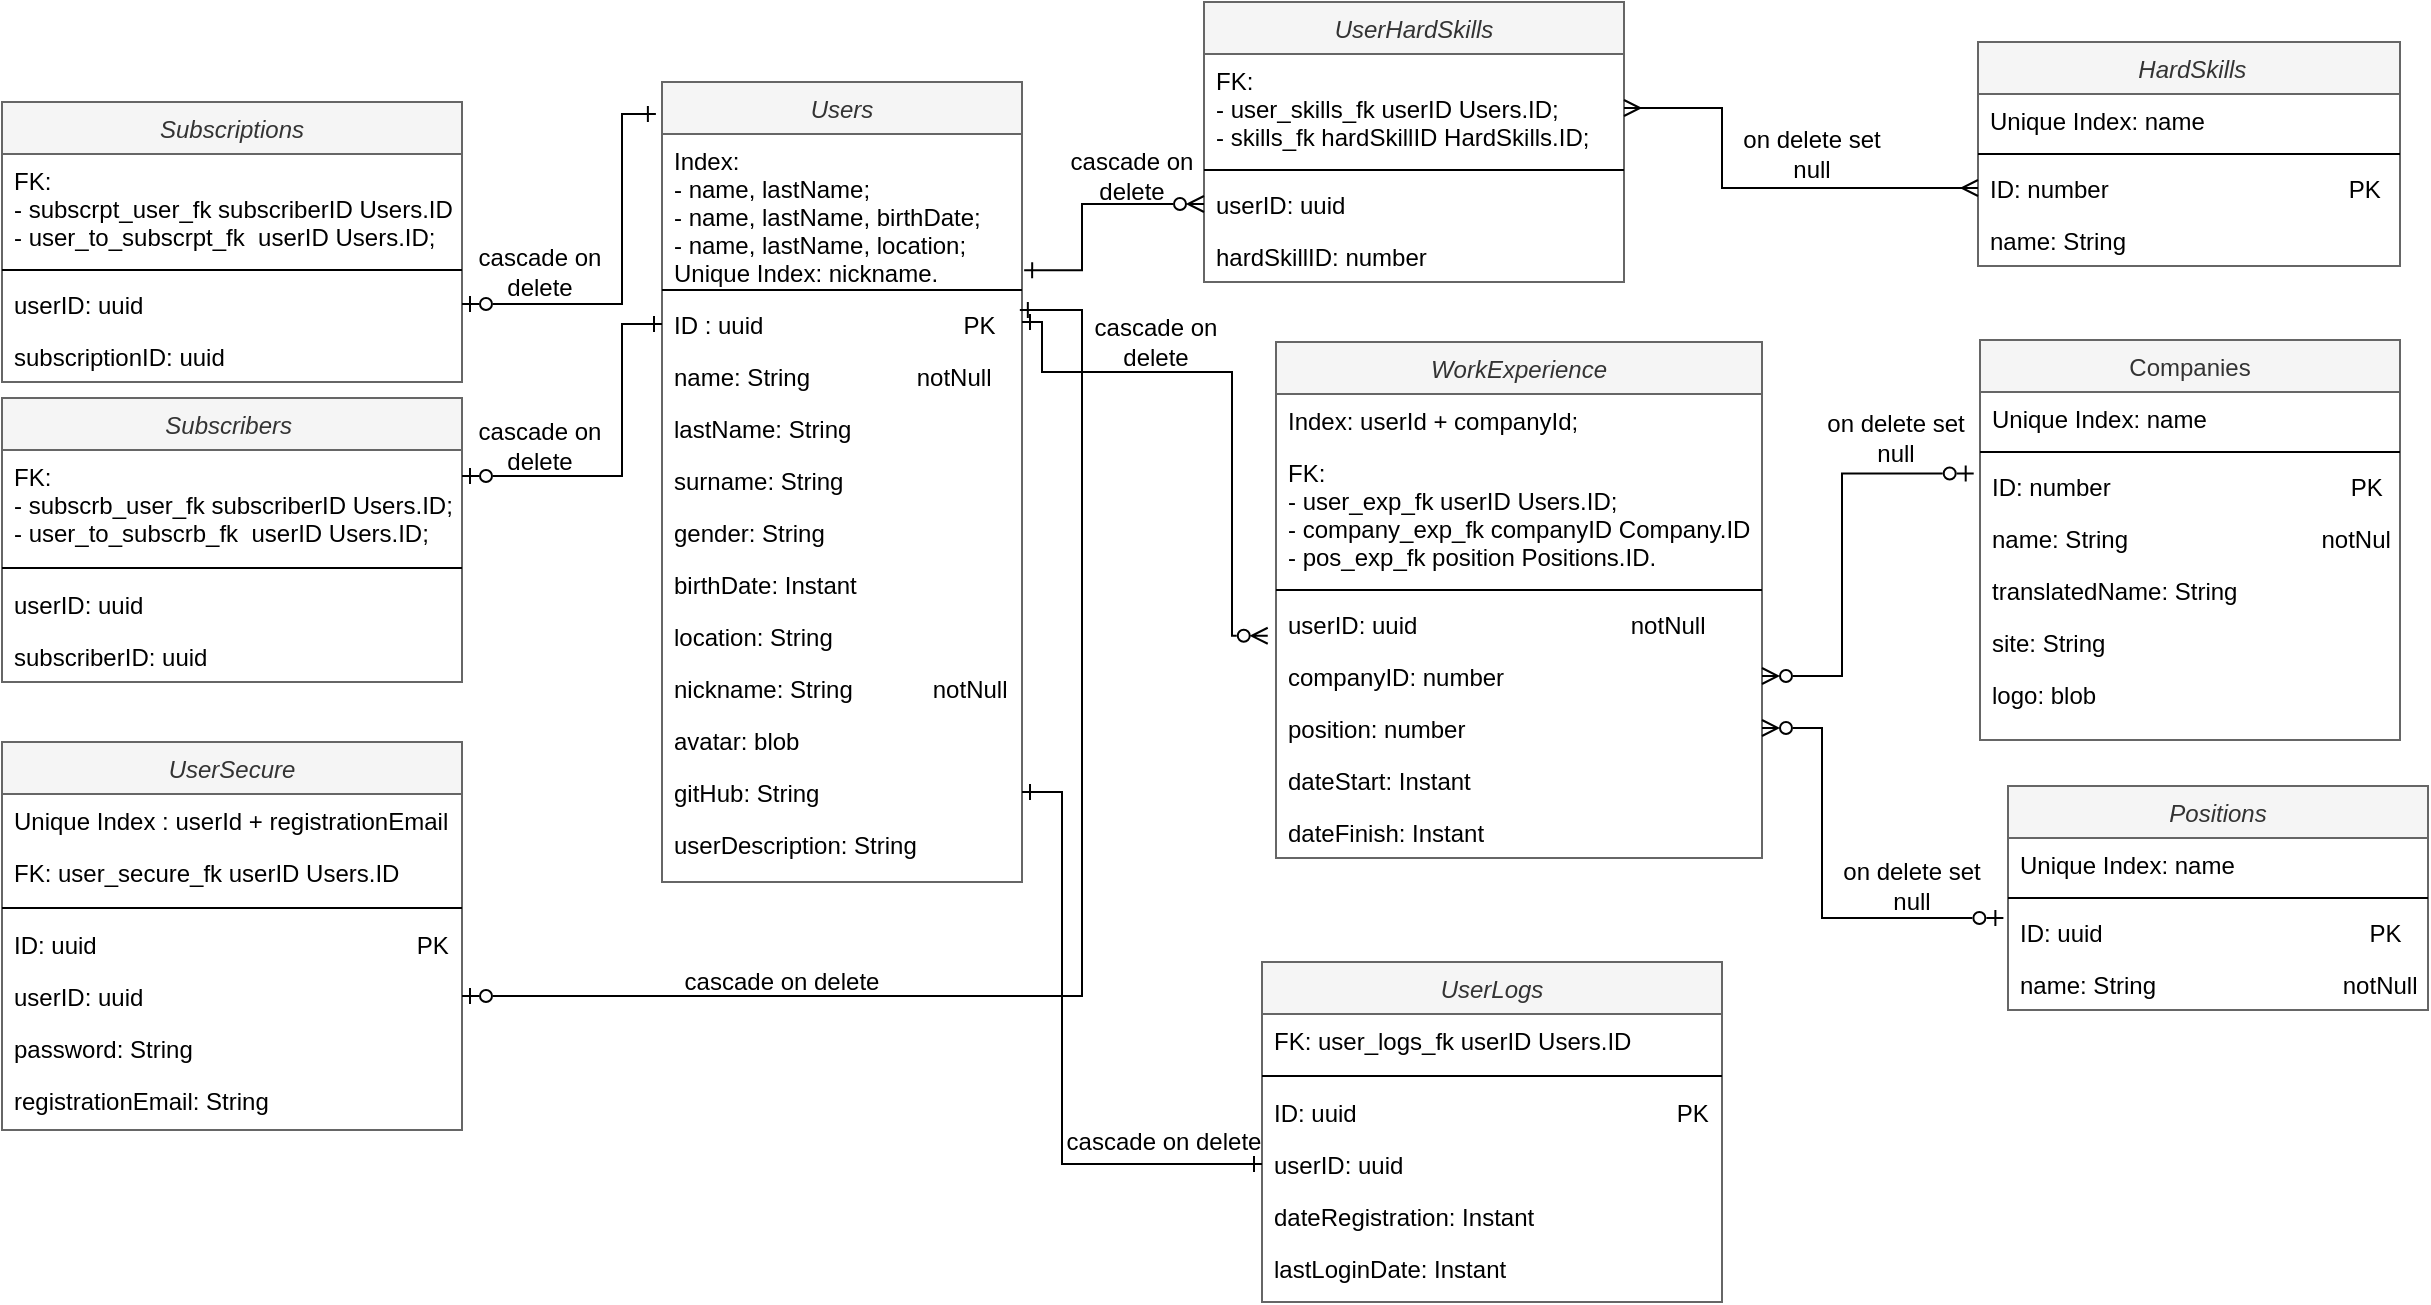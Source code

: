 <mxfile version="21.2.8" type="device">
  <diagram id="C5RBs43oDa-KdzZeNtuy" name="Page-1">
    <mxGraphModel dx="2620" dy="1134" grid="1" gridSize="10" guides="1" tooltips="1" connect="1" arrows="1" fold="1" page="1" pageScale="1" pageWidth="827" pageHeight="1169" math="0" shadow="0">
      <root>
        <mxCell id="WIyWlLk6GJQsqaUBKTNV-0" />
        <mxCell id="WIyWlLk6GJQsqaUBKTNV-1" parent="WIyWlLk6GJQsqaUBKTNV-0" />
        <mxCell id="zkfFHV4jXpPFQw0GAbJ--0" value="Users" style="swimlane;fontStyle=2;align=center;verticalAlign=top;childLayout=stackLayout;horizontal=1;startSize=26;horizontalStack=0;resizeParent=1;resizeLast=0;collapsible=1;marginBottom=0;rounded=0;shadow=0;strokeWidth=1;fillColor=#f5f5f5;strokeColor=#666666;fontColor=#333333;" parent="WIyWlLk6GJQsqaUBKTNV-1" vertex="1">
          <mxGeometry x="220" y="120" width="180" height="400" as="geometry">
            <mxRectangle x="230" y="140" width="160" height="26" as="alternateBounds" />
          </mxGeometry>
        </mxCell>
        <mxCell id="YTB4qI9JWVfDAvAxkfLr-93" value="Index: &#xa;- name, lastName;&#xa;- name, lastName, birthDate;&#xa;- name, lastName, location;&#xa;Unique Index: nickname.&#xa;" style="text;align=left;verticalAlign=top;spacingLeft=4;spacingRight=4;overflow=hidden;rotatable=0;points=[[0,0.5],[1,0.5]];portConstraint=eastwest;" parent="zkfFHV4jXpPFQw0GAbJ--0" vertex="1">
          <mxGeometry y="26" width="180" height="74" as="geometry" />
        </mxCell>
        <mxCell id="YTB4qI9JWVfDAvAxkfLr-186" value="" style="line;html=1;strokeWidth=1;align=left;verticalAlign=middle;spacingTop=-1;spacingLeft=3;spacingRight=3;rotatable=0;labelPosition=right;points=[];portConstraint=eastwest;strokeColor=#000000;" parent="zkfFHV4jXpPFQw0GAbJ--0" vertex="1">
          <mxGeometry y="100" width="180" height="8" as="geometry" />
        </mxCell>
        <mxCell id="3ay7X1RdriWh_QPYs4lu-13" value="ID : uuid                              PK" style="text;align=left;verticalAlign=top;spacingLeft=4;spacingRight=4;overflow=hidden;rotatable=0;points=[[0,0.5],[1,0.5]];portConstraint=eastwest;" vertex="1" parent="zkfFHV4jXpPFQw0GAbJ--0">
          <mxGeometry y="108" width="180" height="26" as="geometry" />
        </mxCell>
        <mxCell id="3ay7X1RdriWh_QPYs4lu-14" value="name: String                notNull" style="text;align=left;verticalAlign=top;spacingLeft=4;spacingRight=4;overflow=hidden;rotatable=0;points=[[0,0.5],[1,0.5]];portConstraint=eastwest;rounded=0;shadow=0;html=0;" vertex="1" parent="zkfFHV4jXpPFQw0GAbJ--0">
          <mxGeometry y="134" width="180" height="26" as="geometry" />
        </mxCell>
        <mxCell id="3ay7X1RdriWh_QPYs4lu-15" value="lastName: String" style="text;align=left;verticalAlign=top;spacingLeft=4;spacingRight=4;overflow=hidden;rotatable=0;points=[[0,0.5],[1,0.5]];portConstraint=eastwest;rounded=0;shadow=0;html=0;" vertex="1" parent="zkfFHV4jXpPFQw0GAbJ--0">
          <mxGeometry y="160" width="180" height="26" as="geometry" />
        </mxCell>
        <mxCell id="3ay7X1RdriWh_QPYs4lu-16" value="surname: String" style="text;align=left;verticalAlign=top;spacingLeft=4;spacingRight=4;overflow=hidden;rotatable=0;points=[[0,0.5],[1,0.5]];portConstraint=eastwest;rounded=0;shadow=0;html=0;" vertex="1" parent="zkfFHV4jXpPFQw0GAbJ--0">
          <mxGeometry y="186" width="180" height="26" as="geometry" />
        </mxCell>
        <mxCell id="3ay7X1RdriWh_QPYs4lu-18" value="gender: String" style="text;align=left;verticalAlign=top;spacingLeft=4;spacingRight=4;overflow=hidden;rotatable=0;points=[[0,0.5],[1,0.5]];portConstraint=eastwest;rounded=0;shadow=0;html=0;" vertex="1" parent="zkfFHV4jXpPFQw0GAbJ--0">
          <mxGeometry y="212" width="180" height="26" as="geometry" />
        </mxCell>
        <mxCell id="3ay7X1RdriWh_QPYs4lu-19" value="birthDate: Instant" style="text;align=left;verticalAlign=top;spacingLeft=4;spacingRight=4;overflow=hidden;rotatable=0;points=[[0,0.5],[1,0.5]];portConstraint=eastwest;rounded=0;shadow=0;html=0;" vertex="1" parent="zkfFHV4jXpPFQw0GAbJ--0">
          <mxGeometry y="238" width="180" height="26" as="geometry" />
        </mxCell>
        <mxCell id="3ay7X1RdriWh_QPYs4lu-20" value="location: String" style="text;align=left;verticalAlign=top;spacingLeft=4;spacingRight=4;overflow=hidden;rotatable=0;points=[[0,0.5],[1,0.5]];portConstraint=eastwest;rounded=0;shadow=0;html=0;" vertex="1" parent="zkfFHV4jXpPFQw0GAbJ--0">
          <mxGeometry y="264" width="180" height="26" as="geometry" />
        </mxCell>
        <mxCell id="3ay7X1RdriWh_QPYs4lu-17" value="nickname: String            notNull" style="text;align=left;verticalAlign=top;spacingLeft=4;spacingRight=4;overflow=hidden;rotatable=0;points=[[0,0.5],[1,0.5]];portConstraint=eastwest;rounded=0;shadow=0;html=0;" vertex="1" parent="zkfFHV4jXpPFQw0GAbJ--0">
          <mxGeometry y="290" width="180" height="26" as="geometry" />
        </mxCell>
        <mxCell id="3ay7X1RdriWh_QPYs4lu-21" value="avatar: blob" style="text;align=left;verticalAlign=top;spacingLeft=4;spacingRight=4;overflow=hidden;rotatable=0;points=[[0,0.5],[1,0.5]];portConstraint=eastwest;rounded=0;shadow=0;html=0;" vertex="1" parent="zkfFHV4jXpPFQw0GAbJ--0">
          <mxGeometry y="316" width="180" height="26" as="geometry" />
        </mxCell>
        <mxCell id="3ay7X1RdriWh_QPYs4lu-23" value="gitHub: String" style="text;align=left;verticalAlign=top;spacingLeft=4;spacingRight=4;overflow=hidden;rotatable=0;points=[[0,0.5],[1,0.5]];portConstraint=eastwest;rounded=0;shadow=0;html=0;" vertex="1" parent="zkfFHV4jXpPFQw0GAbJ--0">
          <mxGeometry y="342" width="180" height="26" as="geometry" />
        </mxCell>
        <mxCell id="3ay7X1RdriWh_QPYs4lu-22" value="userDescription: String" style="text;align=left;verticalAlign=top;spacingLeft=4;spacingRight=4;overflow=hidden;rotatable=0;points=[[0,0.5],[1,0.5]];portConstraint=eastwest;rounded=0;shadow=0;html=0;" vertex="1" parent="zkfFHV4jXpPFQw0GAbJ--0">
          <mxGeometry y="368" width="180" height="26" as="geometry" />
        </mxCell>
        <mxCell id="YTB4qI9JWVfDAvAxkfLr-39" value="Subscriptions" style="swimlane;fontStyle=2;align=center;verticalAlign=top;childLayout=stackLayout;horizontal=1;startSize=26;horizontalStack=0;resizeParent=1;resizeLast=0;collapsible=1;marginBottom=0;rounded=0;shadow=0;strokeWidth=1;fillColor=#f5f5f5;strokeColor=#666666;fontColor=#333333;" parent="WIyWlLk6GJQsqaUBKTNV-1" vertex="1">
          <mxGeometry x="-110" y="130" width="230" height="140" as="geometry">
            <mxRectangle x="510" y="364" width="160" height="26" as="alternateBounds" />
          </mxGeometry>
        </mxCell>
        <mxCell id="3ay7X1RdriWh_QPYs4lu-24" value="FK:&#xa;- subscrpt_user_fk subscriberID Users.ID;&#xa;- user_to_subscrpt_fk  userID Users.ID;&#xa; " style="text;align=left;verticalAlign=top;spacingLeft=4;spacingRight=4;overflow=hidden;rotatable=0;points=[[0,0.5],[1,0.5]];portConstraint=eastwest;" vertex="1" parent="YTB4qI9JWVfDAvAxkfLr-39">
          <mxGeometry y="26" width="230" height="54" as="geometry" />
        </mxCell>
        <mxCell id="YTB4qI9JWVfDAvAxkfLr-43" value="" style="line;html=1;strokeWidth=1;align=left;verticalAlign=middle;spacingTop=-1;spacingLeft=3;spacingRight=3;rotatable=0;labelPosition=right;points=[];portConstraint=eastwest;" parent="YTB4qI9JWVfDAvAxkfLr-39" vertex="1">
          <mxGeometry y="80" width="230" height="8" as="geometry" />
        </mxCell>
        <mxCell id="YTB4qI9JWVfDAvAxkfLr-40" value="userID: uuid" style="text;align=left;verticalAlign=top;spacingLeft=4;spacingRight=4;overflow=hidden;rotatable=0;points=[[0,0.5],[1,0.5]];portConstraint=eastwest;rounded=0;shadow=0;html=0;" parent="YTB4qI9JWVfDAvAxkfLr-39" vertex="1">
          <mxGeometry y="88" width="230" height="26" as="geometry" />
        </mxCell>
        <mxCell id="YTB4qI9JWVfDAvAxkfLr-46" value="subscriptionID: uuid" style="text;align=left;verticalAlign=top;spacingLeft=4;spacingRight=4;overflow=hidden;rotatable=0;points=[[0,0.5],[1,0.5]];portConstraint=eastwest;rounded=0;shadow=0;html=0;" parent="YTB4qI9JWVfDAvAxkfLr-39" vertex="1">
          <mxGeometry y="114" width="230" height="26" as="geometry" />
        </mxCell>
        <mxCell id="YTB4qI9JWVfDAvAxkfLr-47" style="edgeStyle=orthogonalEdgeStyle;rounded=0;orthogonalLoop=1;jettySize=auto;html=1;endArrow=ERzeroToOne;endFill=0;startArrow=ERone;startFill=0;entryX=1;entryY=0.5;entryDx=0;entryDy=0;exitX=-0.017;exitY=0.04;exitDx=0;exitDy=0;exitPerimeter=0;" parent="WIyWlLk6GJQsqaUBKTNV-1" source="zkfFHV4jXpPFQw0GAbJ--0" target="YTB4qI9JWVfDAvAxkfLr-40" edge="1">
          <mxGeometry relative="1" as="geometry">
            <mxPoint x="140" y="270" as="sourcePoint" />
            <mxPoint x="170" y="160" as="targetPoint" />
            <Array as="points">
              <mxPoint x="200" y="136" />
              <mxPoint x="200" y="231" />
            </Array>
          </mxGeometry>
        </mxCell>
        <mxCell id="YTB4qI9JWVfDAvAxkfLr-70" value="UserHardSkills" style="swimlane;fontStyle=2;align=center;verticalAlign=top;childLayout=stackLayout;horizontal=1;startSize=26;horizontalStack=0;resizeParent=1;resizeLast=0;collapsible=1;marginBottom=0;rounded=0;shadow=0;strokeWidth=1;fillColor=#f5f5f5;strokeColor=#666666;fontColor=#333333;" parent="WIyWlLk6GJQsqaUBKTNV-1" vertex="1">
          <mxGeometry x="491" y="80" width="210" height="140" as="geometry">
            <mxRectangle x="550" y="140" width="160" height="26" as="alternateBounds" />
          </mxGeometry>
        </mxCell>
        <mxCell id="YTB4qI9JWVfDAvAxkfLr-75" value="FK: &#xa;- user_skills_fk userID Users.ID;&#xa;- skills_fk hardSkillID HardSkills.ID;" style="text;align=left;verticalAlign=top;spacingLeft=4;spacingRight=4;overflow=hidden;rotatable=0;points=[[0,0.5],[1,0.5]];portConstraint=eastwest;" parent="YTB4qI9JWVfDAvAxkfLr-70" vertex="1">
          <mxGeometry y="26" width="210" height="54" as="geometry" />
        </mxCell>
        <mxCell id="YTB4qI9JWVfDAvAxkfLr-74" value="" style="line;html=1;strokeWidth=1;align=left;verticalAlign=middle;spacingTop=-1;spacingLeft=3;spacingRight=3;rotatable=0;labelPosition=right;points=[];portConstraint=eastwest;" parent="YTB4qI9JWVfDAvAxkfLr-70" vertex="1">
          <mxGeometry y="80" width="210" height="8" as="geometry" />
        </mxCell>
        <mxCell id="YTB4qI9JWVfDAvAxkfLr-71" value="userID: uuid" style="text;align=left;verticalAlign=top;spacingLeft=4;spacingRight=4;overflow=hidden;rotatable=0;points=[[0,0.5],[1,0.5]];portConstraint=eastwest;rounded=0;shadow=0;html=0;" parent="YTB4qI9JWVfDAvAxkfLr-70" vertex="1">
          <mxGeometry y="88" width="210" height="26" as="geometry" />
        </mxCell>
        <mxCell id="YTB4qI9JWVfDAvAxkfLr-72" value="hardSkillID: number" style="text;align=left;verticalAlign=top;spacingLeft=4;spacingRight=4;overflow=hidden;rotatable=0;points=[[0,0.5],[1,0.5]];portConstraint=eastwest;rounded=0;shadow=0;html=0;" parent="YTB4qI9JWVfDAvAxkfLr-70" vertex="1">
          <mxGeometry y="114" width="210" height="26" as="geometry" />
        </mxCell>
        <mxCell id="YTB4qI9JWVfDAvAxkfLr-77" value=" HardSkills" style="swimlane;fontStyle=2;align=center;verticalAlign=top;childLayout=stackLayout;horizontal=1;startSize=26;horizontalStack=0;resizeParent=1;resizeLast=0;collapsible=1;marginBottom=0;rounded=0;shadow=0;strokeWidth=1;fillColor=#f5f5f5;strokeColor=#666666;fontColor=#333333;" parent="WIyWlLk6GJQsqaUBKTNV-1" vertex="1">
          <mxGeometry x="878" y="100" width="211" height="112" as="geometry">
            <mxRectangle x="550" y="140" width="160" height="26" as="alternateBounds" />
          </mxGeometry>
        </mxCell>
        <mxCell id="YTB4qI9JWVfDAvAxkfLr-82" value="Unique Index: name&#xa;" style="text;align=left;verticalAlign=top;spacingLeft=4;spacingRight=4;overflow=hidden;rotatable=0;points=[[0,0.5],[1,0.5]];portConstraint=eastwest;" parent="YTB4qI9JWVfDAvAxkfLr-77" vertex="1">
          <mxGeometry y="26" width="211" height="26" as="geometry" />
        </mxCell>
        <mxCell id="YTB4qI9JWVfDAvAxkfLr-81" value="" style="line;html=1;strokeWidth=1;align=left;verticalAlign=middle;spacingTop=-1;spacingLeft=3;spacingRight=3;rotatable=0;labelPosition=right;points=[];portConstraint=eastwest;" parent="YTB4qI9JWVfDAvAxkfLr-77" vertex="1">
          <mxGeometry y="52" width="211" height="8" as="geometry" />
        </mxCell>
        <mxCell id="YTB4qI9JWVfDAvAxkfLr-78" value="ID: number                                    PK" style="text;align=left;verticalAlign=top;spacingLeft=4;spacingRight=4;overflow=hidden;rotatable=0;points=[[0,0.5],[1,0.5]];portConstraint=eastwest;rounded=0;shadow=0;html=0;" parent="YTB4qI9JWVfDAvAxkfLr-77" vertex="1">
          <mxGeometry y="60" width="211" height="26" as="geometry" />
        </mxCell>
        <mxCell id="YTB4qI9JWVfDAvAxkfLr-79" value="name: String" style="text;align=left;verticalAlign=top;spacingLeft=4;spacingRight=4;overflow=hidden;rotatable=0;points=[[0,0.5],[1,0.5]];portConstraint=eastwest;rounded=0;shadow=0;html=0;" parent="YTB4qI9JWVfDAvAxkfLr-77" vertex="1">
          <mxGeometry y="86" width="211" height="26" as="geometry" />
        </mxCell>
        <mxCell id="YTB4qI9JWVfDAvAxkfLr-84" style="edgeStyle=orthogonalEdgeStyle;rounded=0;orthogonalLoop=1;jettySize=auto;html=1;endArrow=ERmany;endFill=0;startArrow=ERmany;startFill=0;exitX=0;exitY=0.5;exitDx=0;exitDy=0;entryX=1;entryY=0.5;entryDx=0;entryDy=0;" parent="WIyWlLk6GJQsqaUBKTNV-1" source="YTB4qI9JWVfDAvAxkfLr-78" target="YTB4qI9JWVfDAvAxkfLr-75" edge="1">
          <mxGeometry relative="1" as="geometry">
            <mxPoint x="690" y="110" as="targetPoint" />
            <Array as="points">
              <mxPoint x="750" y="173" />
              <mxPoint x="750" y="133" />
            </Array>
          </mxGeometry>
        </mxCell>
        <mxCell id="YTB4qI9JWVfDAvAxkfLr-86" style="edgeStyle=orthogonalEdgeStyle;rounded=0;orthogonalLoop=1;jettySize=auto;html=1;startArrow=ERzeroToMany;startFill=0;endArrow=ERone;endFill=0;exitX=0;exitY=0.5;exitDx=0;exitDy=0;entryX=1.006;entryY=0.92;entryDx=0;entryDy=0;entryPerimeter=0;" parent="WIyWlLk6GJQsqaUBKTNV-1" source="YTB4qI9JWVfDAvAxkfLr-71" target="YTB4qI9JWVfDAvAxkfLr-93" edge="1">
          <mxGeometry relative="1" as="geometry">
            <mxPoint x="460" y="210" as="sourcePoint" />
            <mxPoint x="400" y="170" as="targetPoint" />
            <Array as="points">
              <mxPoint x="430" y="181" />
              <mxPoint x="430" y="214" />
            </Array>
          </mxGeometry>
        </mxCell>
        <mxCell id="YTB4qI9JWVfDAvAxkfLr-126" value="UserSecure" style="swimlane;fontStyle=2;align=center;verticalAlign=top;childLayout=stackLayout;horizontal=1;startSize=26;horizontalStack=0;resizeParent=1;resizeLast=0;collapsible=1;marginBottom=0;rounded=0;shadow=0;strokeWidth=1;fillColor=#f5f5f5;strokeColor=#666666;fontColor=#333333;" parent="WIyWlLk6GJQsqaUBKTNV-1" vertex="1">
          <mxGeometry x="-110" y="450" width="230" height="194" as="geometry">
            <mxRectangle x="550" y="140" width="160" height="26" as="alternateBounds" />
          </mxGeometry>
        </mxCell>
        <mxCell id="3ay7X1RdriWh_QPYs4lu-12" value="Unique Index : userId + registrationEmail" style="text;align=left;verticalAlign=top;spacingLeft=4;spacingRight=4;overflow=hidden;rotatable=0;points=[[0,0.5],[1,0.5]];portConstraint=eastwest;" vertex="1" parent="YTB4qI9JWVfDAvAxkfLr-126">
          <mxGeometry y="26" width="230" height="26" as="geometry" />
        </mxCell>
        <mxCell id="3ay7X1RdriWh_QPYs4lu-38" value="FK: user_secure_fk userID Users.ID" style="text;align=left;verticalAlign=top;spacingLeft=4;spacingRight=4;overflow=hidden;rotatable=0;points=[[0,0.5],[1,0.5]];portConstraint=eastwest;" vertex="1" parent="YTB4qI9JWVfDAvAxkfLr-126">
          <mxGeometry y="52" width="230" height="26" as="geometry" />
        </mxCell>
        <mxCell id="YTB4qI9JWVfDAvAxkfLr-131" value="" style="line;html=1;strokeWidth=1;align=left;verticalAlign=middle;spacingTop=-1;spacingLeft=3;spacingRight=3;rotatable=0;labelPosition=right;points=[];portConstraint=eastwest;" parent="YTB4qI9JWVfDAvAxkfLr-126" vertex="1">
          <mxGeometry y="78" width="230" height="10" as="geometry" />
        </mxCell>
        <mxCell id="3ay7X1RdriWh_QPYs4lu-8" value="ID: uuid                                                PK" style="text;align=left;verticalAlign=top;spacingLeft=4;spacingRight=4;overflow=hidden;rotatable=0;points=[[0,0.5],[1,0.5]];portConstraint=eastwest;rounded=0;shadow=0;html=0;" vertex="1" parent="YTB4qI9JWVfDAvAxkfLr-126">
          <mxGeometry y="88" width="230" height="26" as="geometry" />
        </mxCell>
        <mxCell id="3ay7X1RdriWh_QPYs4lu-9" value="userID: uuid" style="text;align=left;verticalAlign=top;spacingLeft=4;spacingRight=4;overflow=hidden;rotatable=0;points=[[0,0.5],[1,0.5]];portConstraint=eastwest;rounded=0;shadow=0;html=0;" vertex="1" parent="YTB4qI9JWVfDAvAxkfLr-126">
          <mxGeometry y="114" width="230" height="26" as="geometry" />
        </mxCell>
        <mxCell id="3ay7X1RdriWh_QPYs4lu-11" value="password: String" style="text;align=left;verticalAlign=top;spacingLeft=4;spacingRight=4;overflow=hidden;rotatable=0;points=[[0,0.5],[1,0.5]];portConstraint=eastwest;rounded=0;shadow=0;html=0;" vertex="1" parent="YTB4qI9JWVfDAvAxkfLr-126">
          <mxGeometry y="140" width="230" height="26" as="geometry" />
        </mxCell>
        <mxCell id="3ay7X1RdriWh_QPYs4lu-10" value="registrationEmail: String" style="text;align=left;verticalAlign=top;spacingLeft=4;spacingRight=4;overflow=hidden;rotatable=0;points=[[0,0.5],[1,0.5]];portConstraint=eastwest;rounded=0;shadow=0;html=0;" vertex="1" parent="YTB4qI9JWVfDAvAxkfLr-126">
          <mxGeometry y="166" width="230" height="26" as="geometry" />
        </mxCell>
        <mxCell id="YTB4qI9JWVfDAvAxkfLr-136" style="edgeStyle=orthogonalEdgeStyle;rounded=0;orthogonalLoop=1;jettySize=auto;html=1;endArrow=ERzeroToOne;endFill=0;startArrow=ERone;startFill=0;exitX=0.994;exitY=0.231;exitDx=0;exitDy=0;exitPerimeter=0;entryX=1;entryY=0.5;entryDx=0;entryDy=0;" parent="WIyWlLk6GJQsqaUBKTNV-1" source="3ay7X1RdriWh_QPYs4lu-13" target="3ay7X1RdriWh_QPYs4lu-9" edge="1">
          <mxGeometry relative="1" as="geometry">
            <mxPoint x="216.4" y="166.592" as="sourcePoint" />
            <mxPoint x="380" y="700" as="targetPoint" />
            <Array as="points">
              <mxPoint x="430" y="234" />
              <mxPoint x="430" y="577" />
            </Array>
          </mxGeometry>
        </mxCell>
        <mxCell id="YTB4qI9JWVfDAvAxkfLr-139" value="Companies" style="swimlane;fontStyle=0;align=center;verticalAlign=top;childLayout=stackLayout;horizontal=1;startSize=26;horizontalStack=0;resizeParent=1;resizeLast=0;collapsible=1;marginBottom=0;rounded=0;shadow=0;strokeWidth=1;fillColor=#f5f5f5;strokeColor=#666666;fontColor=#333333;" parent="WIyWlLk6GJQsqaUBKTNV-1" vertex="1">
          <mxGeometry x="879" y="249" width="210" height="200" as="geometry">
            <mxRectangle x="550" y="140" width="160" height="26" as="alternateBounds" />
          </mxGeometry>
        </mxCell>
        <mxCell id="YTB4qI9JWVfDAvAxkfLr-143" value="Unique Index: name&#xa;" style="text;align=left;verticalAlign=top;spacingLeft=4;spacingRight=4;overflow=hidden;rotatable=0;points=[[0,0.5],[1,0.5]];portConstraint=eastwest;" parent="YTB4qI9JWVfDAvAxkfLr-139" vertex="1">
          <mxGeometry y="26" width="210" height="26" as="geometry" />
        </mxCell>
        <mxCell id="YTB4qI9JWVfDAvAxkfLr-142" value="" style="line;html=1;strokeWidth=1;align=left;verticalAlign=middle;spacingTop=-1;spacingLeft=3;spacingRight=3;rotatable=0;labelPosition=right;points=[];portConstraint=eastwest;" parent="YTB4qI9JWVfDAvAxkfLr-139" vertex="1">
          <mxGeometry y="52" width="210" height="8" as="geometry" />
        </mxCell>
        <mxCell id="YTB4qI9JWVfDAvAxkfLr-140" value="ID: number                                    PK" style="text;align=left;verticalAlign=top;spacingLeft=4;spacingRight=4;overflow=hidden;rotatable=0;points=[[0,0.5],[1,0.5]];portConstraint=eastwest;rounded=0;shadow=0;html=0;" parent="YTB4qI9JWVfDAvAxkfLr-139" vertex="1">
          <mxGeometry y="60" width="210" height="26" as="geometry" />
        </mxCell>
        <mxCell id="YTB4qI9JWVfDAvAxkfLr-145" value="name: String                             notNull" style="text;align=left;verticalAlign=top;spacingLeft=4;spacingRight=4;overflow=hidden;rotatable=0;points=[[0,0.5],[1,0.5]];portConstraint=eastwest;rounded=0;shadow=0;html=0;" parent="YTB4qI9JWVfDAvAxkfLr-139" vertex="1">
          <mxGeometry y="86" width="210" height="26" as="geometry" />
        </mxCell>
        <mxCell id="YTB4qI9JWVfDAvAxkfLr-146" value="translatedName: String" style="text;align=left;verticalAlign=top;spacingLeft=4;spacingRight=4;overflow=hidden;rotatable=0;points=[[0,0.5],[1,0.5]];portConstraint=eastwest;rounded=0;shadow=0;html=0;" parent="YTB4qI9JWVfDAvAxkfLr-139" vertex="1">
          <mxGeometry y="112" width="210" height="26" as="geometry" />
        </mxCell>
        <mxCell id="YTB4qI9JWVfDAvAxkfLr-147" value="site: String" style="text;align=left;verticalAlign=top;spacingLeft=4;spacingRight=4;overflow=hidden;rotatable=0;points=[[0,0.5],[1,0.5]];portConstraint=eastwest;rounded=0;shadow=0;html=0;" parent="YTB4qI9JWVfDAvAxkfLr-139" vertex="1">
          <mxGeometry y="138" width="210" height="26" as="geometry" />
        </mxCell>
        <mxCell id="YTB4qI9JWVfDAvAxkfLr-141" value="logo: blob" style="text;align=left;verticalAlign=top;spacingLeft=4;spacingRight=4;overflow=hidden;rotatable=0;points=[[0,0.5],[1,0.5]];portConstraint=eastwest;rounded=0;shadow=0;html=0;" parent="YTB4qI9JWVfDAvAxkfLr-139" vertex="1">
          <mxGeometry y="164" width="210" height="26" as="geometry" />
        </mxCell>
        <mxCell id="YTB4qI9JWVfDAvAxkfLr-149" value="WorkExperience" style="swimlane;fontStyle=2;align=center;verticalAlign=top;childLayout=stackLayout;horizontal=1;startSize=26;horizontalStack=0;resizeParent=1;resizeLast=0;collapsible=1;marginBottom=0;rounded=0;shadow=0;strokeWidth=1;fillColor=#f5f5f5;strokeColor=#666666;fontColor=#333333;" parent="WIyWlLk6GJQsqaUBKTNV-1" vertex="1">
          <mxGeometry x="527" y="250" width="243" height="258" as="geometry">
            <mxRectangle x="550" y="140" width="160" height="26" as="alternateBounds" />
          </mxGeometry>
        </mxCell>
        <mxCell id="YTB4qI9JWVfDAvAxkfLr-154" value="Index: userId + companyId;" style="text;align=left;verticalAlign=top;spacingLeft=4;spacingRight=4;overflow=hidden;rotatable=0;points=[[0,0.5],[1,0.5]];portConstraint=eastwest;" parent="YTB4qI9JWVfDAvAxkfLr-149" vertex="1">
          <mxGeometry y="26" width="243" height="26" as="geometry" />
        </mxCell>
        <mxCell id="YTB4qI9JWVfDAvAxkfLr-153" value="FK: &#xa;- user_exp_fk userID Users.ID;&#xa;- company_exp_fk companyID Company.ID;&#xa;- pos_exp_fk position Positions.ID." style="text;align=left;verticalAlign=top;spacingLeft=4;spacingRight=4;overflow=hidden;rotatable=0;points=[[0,0.5],[1,0.5]];portConstraint=eastwest;" parent="YTB4qI9JWVfDAvAxkfLr-149" vertex="1">
          <mxGeometry y="52" width="243" height="68" as="geometry" />
        </mxCell>
        <mxCell id="YTB4qI9JWVfDAvAxkfLr-152" value="" style="line;html=1;strokeWidth=1;align=left;verticalAlign=middle;spacingTop=-1;spacingLeft=3;spacingRight=3;rotatable=0;labelPosition=right;points=[];portConstraint=eastwest;" parent="YTB4qI9JWVfDAvAxkfLr-149" vertex="1">
          <mxGeometry y="120" width="243" height="8" as="geometry" />
        </mxCell>
        <mxCell id="YTB4qI9JWVfDAvAxkfLr-150" value="userID: uuid                                notNull" style="text;align=left;verticalAlign=top;spacingLeft=4;spacingRight=4;overflow=hidden;rotatable=0;points=[[0,0.5],[1,0.5]];portConstraint=eastwest;rounded=0;shadow=0;html=0;" parent="YTB4qI9JWVfDAvAxkfLr-149" vertex="1">
          <mxGeometry y="128" width="243" height="26" as="geometry" />
        </mxCell>
        <mxCell id="YTB4qI9JWVfDAvAxkfLr-156" value="companyID: number" style="text;align=left;verticalAlign=top;spacingLeft=4;spacingRight=4;overflow=hidden;rotatable=0;points=[[0,0.5],[1,0.5]];portConstraint=eastwest;rounded=0;shadow=0;html=0;" parent="YTB4qI9JWVfDAvAxkfLr-149" vertex="1">
          <mxGeometry y="154" width="243" height="26" as="geometry" />
        </mxCell>
        <mxCell id="YTB4qI9JWVfDAvAxkfLr-155" value="position: number" style="text;align=left;verticalAlign=top;spacingLeft=4;spacingRight=4;overflow=hidden;rotatable=0;points=[[0,0.5],[1,0.5]];portConstraint=eastwest;rounded=0;shadow=0;html=0;" parent="YTB4qI9JWVfDAvAxkfLr-149" vertex="1">
          <mxGeometry y="180" width="243" height="26" as="geometry" />
        </mxCell>
        <mxCell id="YTB4qI9JWVfDAvAxkfLr-157" value="dateStart: Instant" style="text;align=left;verticalAlign=top;spacingLeft=4;spacingRight=4;overflow=hidden;rotatable=0;points=[[0,0.5],[1,0.5]];portConstraint=eastwest;rounded=0;shadow=0;html=0;" parent="YTB4qI9JWVfDAvAxkfLr-149" vertex="1">
          <mxGeometry y="206" width="243" height="26" as="geometry" />
        </mxCell>
        <mxCell id="YTB4qI9JWVfDAvAxkfLr-167" value="dateFinish: Instant" style="text;align=left;verticalAlign=top;spacingLeft=4;spacingRight=4;overflow=hidden;rotatable=0;points=[[0,0.5],[1,0.5]];portConstraint=eastwest;rounded=0;shadow=0;html=0;" parent="YTB4qI9JWVfDAvAxkfLr-149" vertex="1">
          <mxGeometry y="232" width="243" height="26" as="geometry" />
        </mxCell>
        <mxCell id="YTB4qI9JWVfDAvAxkfLr-158" value="Positions" style="swimlane;fontStyle=2;align=center;verticalAlign=top;childLayout=stackLayout;horizontal=1;startSize=26;horizontalStack=0;resizeParent=1;resizeLast=0;collapsible=1;marginBottom=0;rounded=0;shadow=0;strokeWidth=1;fillColor=#f5f5f5;strokeColor=#666666;fontColor=#333333;" parent="WIyWlLk6GJQsqaUBKTNV-1" vertex="1">
          <mxGeometry x="893" y="472" width="210" height="112" as="geometry">
            <mxRectangle x="550" y="140" width="160" height="26" as="alternateBounds" />
          </mxGeometry>
        </mxCell>
        <mxCell id="3ay7X1RdriWh_QPYs4lu-41" value="Unique Index: name&#xa;" style="text;align=left;verticalAlign=top;spacingLeft=4;spacingRight=4;overflow=hidden;rotatable=0;points=[[0,0.5],[1,0.5]];portConstraint=eastwest;" vertex="1" parent="YTB4qI9JWVfDAvAxkfLr-158">
          <mxGeometry y="26" width="210" height="26" as="geometry" />
        </mxCell>
        <mxCell id="3ay7X1RdriWh_QPYs4lu-40" value="" style="line;html=1;strokeWidth=1;align=left;verticalAlign=middle;spacingTop=-1;spacingLeft=3;spacingRight=3;rotatable=0;labelPosition=right;points=[];portConstraint=eastwest;" vertex="1" parent="YTB4qI9JWVfDAvAxkfLr-158">
          <mxGeometry y="52" width="210" height="8" as="geometry" />
        </mxCell>
        <mxCell id="YTB4qI9JWVfDAvAxkfLr-159" value="ID: uuid                                        PK" style="text;align=left;verticalAlign=top;spacingLeft=4;spacingRight=4;overflow=hidden;rotatable=0;points=[[0,0.5],[1,0.5]];portConstraint=eastwest;rounded=0;shadow=0;html=0;" parent="YTB4qI9JWVfDAvAxkfLr-158" vertex="1">
          <mxGeometry y="60" width="210" height="26" as="geometry" />
        </mxCell>
        <mxCell id="YTB4qI9JWVfDAvAxkfLr-160" value="name: String                            notNull" style="text;align=left;verticalAlign=top;spacingLeft=4;spacingRight=4;overflow=hidden;rotatable=0;points=[[0,0.5],[1,0.5]];portConstraint=eastwest;rounded=0;shadow=0;html=0;" parent="YTB4qI9JWVfDAvAxkfLr-158" vertex="1">
          <mxGeometry y="86" width="210" height="26" as="geometry" />
        </mxCell>
        <mxCell id="YTB4qI9JWVfDAvAxkfLr-166" style="edgeStyle=orthogonalEdgeStyle;rounded=0;orthogonalLoop=1;jettySize=auto;html=1;endArrow=ERzeroToMany;endFill=0;startArrow=ERzeroToOne;startFill=0;entryX=1;entryY=0.5;entryDx=0;entryDy=0;exitX=-0.011;exitY=0.231;exitDx=0;exitDy=0;exitPerimeter=0;" parent="WIyWlLk6GJQsqaUBKTNV-1" source="YTB4qI9JWVfDAvAxkfLr-159" target="YTB4qI9JWVfDAvAxkfLr-155" edge="1">
          <mxGeometry relative="1" as="geometry">
            <mxPoint x="563" y="640" as="targetPoint" />
            <Array as="points">
              <mxPoint x="800" y="538" />
              <mxPoint x="800" y="443" />
            </Array>
          </mxGeometry>
        </mxCell>
        <mxCell id="YTB4qI9JWVfDAvAxkfLr-168" style="edgeStyle=orthogonalEdgeStyle;rounded=0;orthogonalLoop=1;jettySize=auto;html=1;entryX=1;entryY=0.5;entryDx=0;entryDy=0;endArrow=ERzeroToMany;endFill=0;startArrow=ERzeroToOne;startFill=0;exitX=-0.015;exitY=0.259;exitDx=0;exitDy=0;exitPerimeter=0;" parent="WIyWlLk6GJQsqaUBKTNV-1" source="YTB4qI9JWVfDAvAxkfLr-140" target="YTB4qI9JWVfDAvAxkfLr-156" edge="1">
          <mxGeometry relative="1" as="geometry">
            <mxPoint x="750" y="310" as="sourcePoint" />
            <Array as="points">
              <mxPoint x="810" y="316" />
              <mxPoint x="810" y="417" />
            </Array>
          </mxGeometry>
        </mxCell>
        <mxCell id="3ay7X1RdriWh_QPYs4lu-25" value="Subscribers " style="swimlane;fontStyle=2;align=center;verticalAlign=top;childLayout=stackLayout;horizontal=1;startSize=26;horizontalStack=0;resizeParent=1;resizeLast=0;collapsible=1;marginBottom=0;rounded=0;shadow=0;strokeWidth=1;fillColor=#f5f5f5;strokeColor=#666666;fontColor=#333333;" vertex="1" parent="WIyWlLk6GJQsqaUBKTNV-1">
          <mxGeometry x="-110" y="278" width="230" height="142" as="geometry">
            <mxRectangle x="510" y="364" width="160" height="26" as="alternateBounds" />
          </mxGeometry>
        </mxCell>
        <mxCell id="3ay7X1RdriWh_QPYs4lu-26" value="FK: &#xa;- subscrb_user_fk subscriberID Users.ID;&#xa;- user_to_subscrb_fk  userID Users.ID;" style="text;align=left;verticalAlign=top;spacingLeft=4;spacingRight=4;overflow=hidden;rotatable=0;points=[[0,0.5],[1,0.5]];portConstraint=eastwest;" vertex="1" parent="3ay7X1RdriWh_QPYs4lu-25">
          <mxGeometry y="26" width="230" height="54" as="geometry" />
        </mxCell>
        <mxCell id="3ay7X1RdriWh_QPYs4lu-27" value="" style="line;html=1;strokeWidth=1;align=left;verticalAlign=middle;spacingTop=-1;spacingLeft=3;spacingRight=3;rotatable=0;labelPosition=right;points=[];portConstraint=eastwest;" vertex="1" parent="3ay7X1RdriWh_QPYs4lu-25">
          <mxGeometry y="80" width="230" height="10" as="geometry" />
        </mxCell>
        <mxCell id="3ay7X1RdriWh_QPYs4lu-28" value="userID: uuid" style="text;align=left;verticalAlign=top;spacingLeft=4;spacingRight=4;overflow=hidden;rotatable=0;points=[[0,0.5],[1,0.5]];portConstraint=eastwest;rounded=0;shadow=0;html=0;" vertex="1" parent="3ay7X1RdriWh_QPYs4lu-25">
          <mxGeometry y="90" width="230" height="26" as="geometry" />
        </mxCell>
        <mxCell id="3ay7X1RdriWh_QPYs4lu-29" value="subscriberID: uuid" style="text;align=left;verticalAlign=top;spacingLeft=4;spacingRight=4;overflow=hidden;rotatable=0;points=[[0,0.5],[1,0.5]];portConstraint=eastwest;rounded=0;shadow=0;html=0;" vertex="1" parent="3ay7X1RdriWh_QPYs4lu-25">
          <mxGeometry y="116" width="230" height="26" as="geometry" />
        </mxCell>
        <mxCell id="3ay7X1RdriWh_QPYs4lu-30" style="edgeStyle=orthogonalEdgeStyle;rounded=0;orthogonalLoop=1;jettySize=auto;html=1;endArrow=ERone;endFill=0;startArrow=ERzeroToOne;startFill=0;entryX=0;entryY=0.5;entryDx=0;entryDy=0;" edge="1" parent="WIyWlLk6GJQsqaUBKTNV-1" source="3ay7X1RdriWh_QPYs4lu-26" target="3ay7X1RdriWh_QPYs4lu-13">
          <mxGeometry relative="1" as="geometry">
            <mxPoint x="170" y="380" as="targetPoint" />
            <Array as="points">
              <mxPoint x="200" y="317" />
              <mxPoint x="200" y="241" />
            </Array>
          </mxGeometry>
        </mxCell>
        <mxCell id="3ay7X1RdriWh_QPYs4lu-36" style="edgeStyle=orthogonalEdgeStyle;rounded=0;orthogonalLoop=1;jettySize=auto;html=1;endArrow=ERone;endFill=0;startArrow=ERzeroToMany;startFill=0;exitX=-0.017;exitY=0.726;exitDx=0;exitDy=0;exitPerimeter=0;" edge="1" parent="WIyWlLk6GJQsqaUBKTNV-1" source="YTB4qI9JWVfDAvAxkfLr-150">
          <mxGeometry relative="1" as="geometry">
            <mxPoint x="400" y="240" as="targetPoint" />
            <Array as="points">
              <mxPoint x="505" y="265" />
              <mxPoint x="410" y="265" />
              <mxPoint x="410" y="240" />
            </Array>
          </mxGeometry>
        </mxCell>
        <mxCell id="3ay7X1RdriWh_QPYs4lu-42" value="cascade on delete" style="text;html=1;strokeColor=none;fillColor=none;align=center;verticalAlign=middle;whiteSpace=wrap;rounded=0;" vertex="1" parent="WIyWlLk6GJQsqaUBKTNV-1">
          <mxGeometry x="220" y="555" width="120" height="30" as="geometry" />
        </mxCell>
        <mxCell id="3ay7X1RdriWh_QPYs4lu-43" value="cascade on delete" style="text;html=1;strokeColor=none;fillColor=none;align=center;verticalAlign=middle;whiteSpace=wrap;rounded=0;" vertex="1" parent="WIyWlLk6GJQsqaUBKTNV-1">
          <mxGeometry x="114" y="287" width="90" height="30" as="geometry" />
        </mxCell>
        <mxCell id="3ay7X1RdriWh_QPYs4lu-44" value="cascade on delete" style="text;html=1;strokeColor=none;fillColor=none;align=center;verticalAlign=middle;whiteSpace=wrap;rounded=0;" vertex="1" parent="WIyWlLk6GJQsqaUBKTNV-1">
          <mxGeometry x="114" y="200" width="90" height="30" as="geometry" />
        </mxCell>
        <mxCell id="3ay7X1RdriWh_QPYs4lu-45" value="cascade on delete" style="text;html=1;strokeColor=none;fillColor=none;align=center;verticalAlign=middle;whiteSpace=wrap;rounded=0;" vertex="1" parent="WIyWlLk6GJQsqaUBKTNV-1">
          <mxGeometry x="422" y="235" width="90" height="30" as="geometry" />
        </mxCell>
        <mxCell id="3ay7X1RdriWh_QPYs4lu-46" value="cascade on delete" style="text;html=1;strokeColor=none;fillColor=none;align=center;verticalAlign=middle;whiteSpace=wrap;rounded=0;" vertex="1" parent="WIyWlLk6GJQsqaUBKTNV-1">
          <mxGeometry x="410" y="152" width="90" height="30" as="geometry" />
        </mxCell>
        <mxCell id="3ay7X1RdriWh_QPYs4lu-47" value="on delete set null" style="text;html=1;strokeColor=none;fillColor=none;align=center;verticalAlign=middle;whiteSpace=wrap;rounded=0;" vertex="1" parent="WIyWlLk6GJQsqaUBKTNV-1">
          <mxGeometry x="800" y="507" width="90" height="30" as="geometry" />
        </mxCell>
        <mxCell id="3ay7X1RdriWh_QPYs4lu-48" value="on delete set null" style="text;html=1;strokeColor=none;fillColor=none;align=center;verticalAlign=middle;whiteSpace=wrap;rounded=0;" vertex="1" parent="WIyWlLk6GJQsqaUBKTNV-1">
          <mxGeometry x="750" y="141" width="90" height="30" as="geometry" />
        </mxCell>
        <mxCell id="3ay7X1RdriWh_QPYs4lu-49" value="on delete set null" style="text;html=1;strokeColor=none;fillColor=none;align=center;verticalAlign=middle;whiteSpace=wrap;rounded=0;" vertex="1" parent="WIyWlLk6GJQsqaUBKTNV-1">
          <mxGeometry x="792" y="283" width="90" height="30" as="geometry" />
        </mxCell>
        <mxCell id="3ay7X1RdriWh_QPYs4lu-51" value="UserLogs" style="swimlane;fontStyle=2;align=center;verticalAlign=top;childLayout=stackLayout;horizontal=1;startSize=26;horizontalStack=0;resizeParent=1;resizeLast=0;collapsible=1;marginBottom=0;rounded=0;shadow=0;strokeWidth=1;fillColor=#f5f5f5;strokeColor=#666666;fontColor=#333333;" vertex="1" parent="WIyWlLk6GJQsqaUBKTNV-1">
          <mxGeometry x="520" y="560" width="230" height="170" as="geometry">
            <mxRectangle x="550" y="140" width="160" height="26" as="alternateBounds" />
          </mxGeometry>
        </mxCell>
        <mxCell id="3ay7X1RdriWh_QPYs4lu-53" value="FK: user_logs_fk userID Users.ID" style="text;align=left;verticalAlign=top;spacingLeft=4;spacingRight=4;overflow=hidden;rotatable=0;points=[[0,0.5],[1,0.5]];portConstraint=eastwest;" vertex="1" parent="3ay7X1RdriWh_QPYs4lu-51">
          <mxGeometry y="26" width="230" height="26" as="geometry" />
        </mxCell>
        <mxCell id="3ay7X1RdriWh_QPYs4lu-54" value="" style="line;html=1;strokeWidth=1;align=left;verticalAlign=middle;spacingTop=-1;spacingLeft=3;spacingRight=3;rotatable=0;labelPosition=right;points=[];portConstraint=eastwest;" vertex="1" parent="3ay7X1RdriWh_QPYs4lu-51">
          <mxGeometry y="52" width="230" height="10" as="geometry" />
        </mxCell>
        <mxCell id="3ay7X1RdriWh_QPYs4lu-55" value="ID: uuid                                                PK" style="text;align=left;verticalAlign=top;spacingLeft=4;spacingRight=4;overflow=hidden;rotatable=0;points=[[0,0.5],[1,0.5]];portConstraint=eastwest;rounded=0;shadow=0;html=0;" vertex="1" parent="3ay7X1RdriWh_QPYs4lu-51">
          <mxGeometry y="62" width="230" height="26" as="geometry" />
        </mxCell>
        <mxCell id="3ay7X1RdriWh_QPYs4lu-56" value="userID: uuid" style="text;align=left;verticalAlign=top;spacingLeft=4;spacingRight=4;overflow=hidden;rotatable=0;points=[[0,0.5],[1,0.5]];portConstraint=eastwest;rounded=0;shadow=0;html=0;" vertex="1" parent="3ay7X1RdriWh_QPYs4lu-51">
          <mxGeometry y="88" width="230" height="26" as="geometry" />
        </mxCell>
        <mxCell id="3ay7X1RdriWh_QPYs4lu-57" value="dateRegistration: Instant" style="text;align=left;verticalAlign=top;spacingLeft=4;spacingRight=4;overflow=hidden;rotatable=0;points=[[0,0.5],[1,0.5]];portConstraint=eastwest;rounded=0;shadow=0;html=0;" vertex="1" parent="3ay7X1RdriWh_QPYs4lu-51">
          <mxGeometry y="114" width="230" height="26" as="geometry" />
        </mxCell>
        <mxCell id="3ay7X1RdriWh_QPYs4lu-58" value="lastLoginDate: Instant" style="text;align=left;verticalAlign=top;spacingLeft=4;spacingRight=4;overflow=hidden;rotatable=0;points=[[0,0.5],[1,0.5]];portConstraint=eastwest;rounded=0;shadow=0;html=0;" vertex="1" parent="3ay7X1RdriWh_QPYs4lu-51">
          <mxGeometry y="140" width="230" height="26" as="geometry" />
        </mxCell>
        <mxCell id="3ay7X1RdriWh_QPYs4lu-59" style="edgeStyle=orthogonalEdgeStyle;rounded=0;orthogonalLoop=1;jettySize=auto;html=1;endArrow=ERone;endFill=0;startArrow=ERone;startFill=0;" edge="1" parent="WIyWlLk6GJQsqaUBKTNV-1" source="3ay7X1RdriWh_QPYs4lu-56" target="3ay7X1RdriWh_QPYs4lu-23">
          <mxGeometry relative="1" as="geometry">
            <Array as="points">
              <mxPoint x="420" y="661" />
              <mxPoint x="420" y="475" />
            </Array>
          </mxGeometry>
        </mxCell>
        <mxCell id="3ay7X1RdriWh_QPYs4lu-60" value="cascade on delete" style="text;html=1;strokeColor=none;fillColor=none;align=center;verticalAlign=middle;whiteSpace=wrap;rounded=0;" vertex="1" parent="WIyWlLk6GJQsqaUBKTNV-1">
          <mxGeometry x="411" y="635" width="120" height="30" as="geometry" />
        </mxCell>
      </root>
    </mxGraphModel>
  </diagram>
</mxfile>

